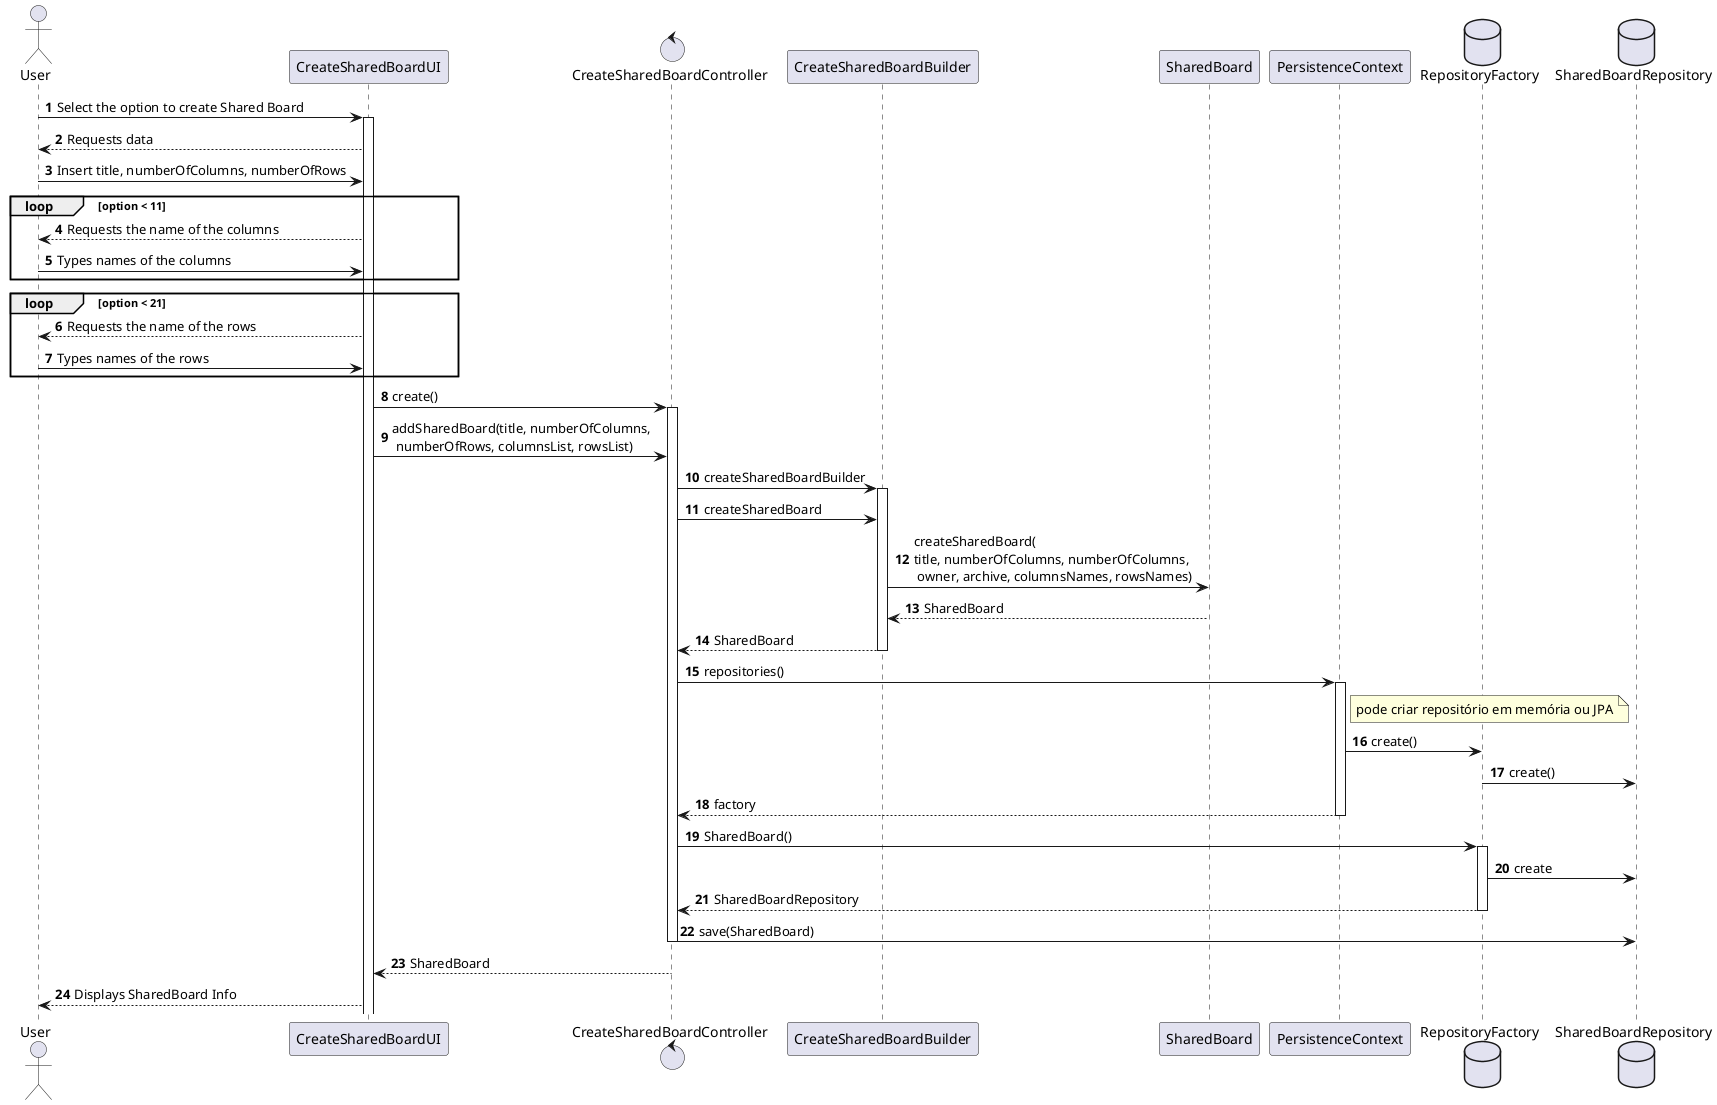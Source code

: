 @startuml
'https://plantuml.com/sequence-diagram

autonumber

actor User


User -> CreateSharedBoardUI: Select the option to create Shared Board
activate CreateSharedBoardUI
CreateSharedBoardUI --> User: Requests data
User -> CreateSharedBoardUI: Insert title, numberOfColumns, numberOfRows
    loop option < 11
        CreateSharedBoardUI --> User: Requests the name of the columns
        User -> CreateSharedBoardUI: Types names of the columns
    end
     loop option < 21
            CreateSharedBoardUI --> User: Requests the name of the rows
            User -> CreateSharedBoardUI: Types names of the rows
        end

control CreateSharedBoardController
CreateSharedBoardUI -> CreateSharedBoardController: create()
activate CreateSharedBoardController
CreateSharedBoardUI -> CreateSharedBoardController: addSharedBoard(title, numberOfColumns,\n numberOfRows, columnsList, rowsList)

CreateSharedBoardController -> CreateSharedBoardBuilder: createSharedBoardBuilder
activate CreateSharedBoardBuilder
CreateSharedBoardController -> CreateSharedBoardBuilder: createSharedBoard
CreateSharedBoardBuilder -> SharedBoard: createSharedBoard(\ntitle, numberOfColumns, numberOfColumns, \n owner, archive, columnsNames, rowsNames)
SharedBoard --> CreateSharedBoardBuilder: SharedBoard
CreateSharedBoardBuilder --> CreateSharedBoardController: SharedBoard
deactivate CreateSharedBoardBuilder
CreateSharedBoardController -> PersistenceContext: repositories()
activate PersistenceContext
database RepositoryFactory
note right of PersistenceContext: pode criar repositório em memória ou JPA
PersistenceContext -> RepositoryFactory: create()
database SharedBoardRepository
RepositoryFactory -> SharedBoardRepository: create()
PersistenceContext --> CreateSharedBoardController : factory
deactivate PersistenceContext
CreateSharedBoardController -> RepositoryFactory: SharedBoard()
activate RepositoryFactory
RepositoryFactory -> SharedBoardRepository : create
RepositoryFactory --> CreateSharedBoardController: SharedBoardRepository
deactivate RepositoryFactory
CreateSharedBoardController -> SharedBoardRepository: save(SharedBoard)
deactivate CreateSharedBoardController
CreateSharedBoardController --> CreateSharedBoardUI: SharedBoard

CreateSharedBoardUI --> User: Displays SharedBoard Info

deactivate CreateSharedBoardController


@enduml